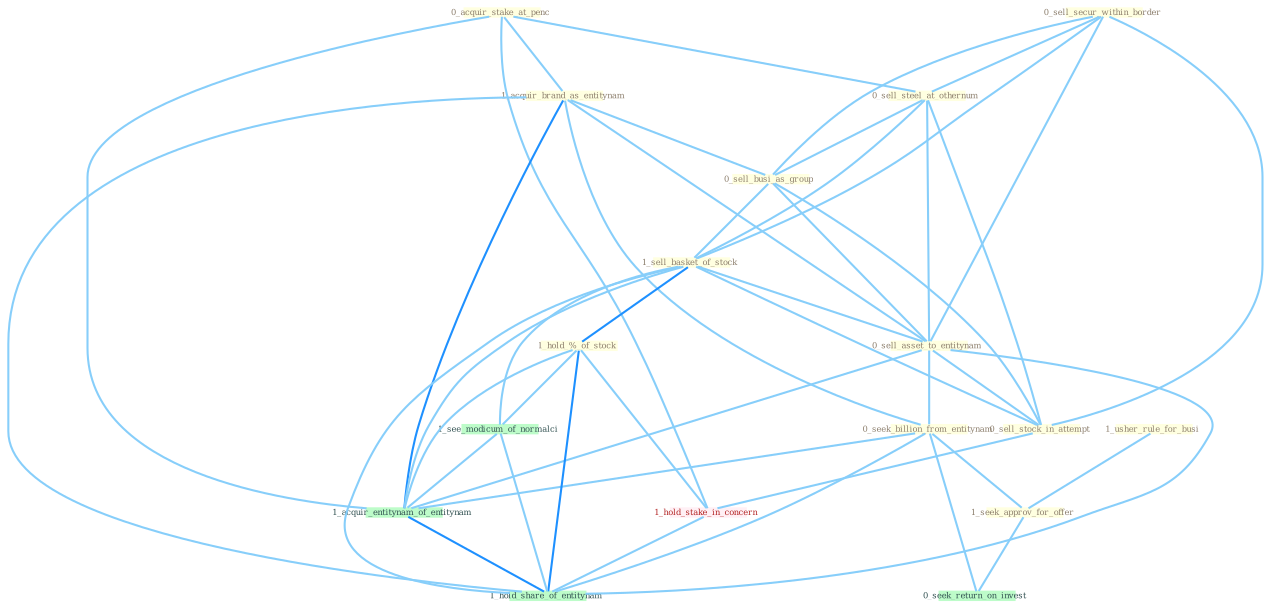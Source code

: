 Graph G{ 
    node
    [shape=polygon,style=filled,width=.5,height=.06,color="#BDFCC9",fixedsize=true,fontsize=4,
    fontcolor="#2f4f4f"];
    {node
    [color="#ffffe0", fontcolor="#8b7d6b"] "0_sell_secur_within_border " "0_acquir_stake_at_penc " "0_sell_steel_at_othernum " "1_acquir_brand_as_entitynam " "0_sell_busi_as_group " "1_sell_basket_of_stock " "0_sell_asset_to_entitynam " "0_seek_billion_from_entitynam " "1_hold_%_of_stock " "1_usher_rule_for_busi " "0_sell_stock_in_attempt " "1_seek_approv_for_offer "}
{node [color="#fff0f5", fontcolor="#b22222"] "1_hold_stake_in_concern "}
edge [color="#B0E2FF"];

	"0_sell_secur_within_border " -- "0_sell_steel_at_othernum " [w="1", color="#87cefa" ];
	"0_sell_secur_within_border " -- "0_sell_busi_as_group " [w="1", color="#87cefa" ];
	"0_sell_secur_within_border " -- "1_sell_basket_of_stock " [w="1", color="#87cefa" ];
	"0_sell_secur_within_border " -- "0_sell_asset_to_entitynam " [w="1", color="#87cefa" ];
	"0_sell_secur_within_border " -- "0_sell_stock_in_attempt " [w="1", color="#87cefa" ];
	"0_acquir_stake_at_penc " -- "0_sell_steel_at_othernum " [w="1", color="#87cefa" ];
	"0_acquir_stake_at_penc " -- "1_acquir_brand_as_entitynam " [w="1", color="#87cefa" ];
	"0_acquir_stake_at_penc " -- "1_hold_stake_in_concern " [w="1", color="#87cefa" ];
	"0_acquir_stake_at_penc " -- "1_acquir_entitynam_of_entitynam " [w="1", color="#87cefa" ];
	"0_sell_steel_at_othernum " -- "0_sell_busi_as_group " [w="1", color="#87cefa" ];
	"0_sell_steel_at_othernum " -- "1_sell_basket_of_stock " [w="1", color="#87cefa" ];
	"0_sell_steel_at_othernum " -- "0_sell_asset_to_entitynam " [w="1", color="#87cefa" ];
	"0_sell_steel_at_othernum " -- "0_sell_stock_in_attempt " [w="1", color="#87cefa" ];
	"1_acquir_brand_as_entitynam " -- "0_sell_busi_as_group " [w="1", color="#87cefa" ];
	"1_acquir_brand_as_entitynam " -- "0_sell_asset_to_entitynam " [w="1", color="#87cefa" ];
	"1_acquir_brand_as_entitynam " -- "0_seek_billion_from_entitynam " [w="1", color="#87cefa" ];
	"1_acquir_brand_as_entitynam " -- "1_acquir_entitynam_of_entitynam " [w="2", color="#1e90ff" , len=0.8];
	"1_acquir_brand_as_entitynam " -- "1_hold_share_of_entitynam " [w="1", color="#87cefa" ];
	"0_sell_busi_as_group " -- "1_sell_basket_of_stock " [w="1", color="#87cefa" ];
	"0_sell_busi_as_group " -- "0_sell_asset_to_entitynam " [w="1", color="#87cefa" ];
	"0_sell_busi_as_group " -- "0_sell_stock_in_attempt " [w="1", color="#87cefa" ];
	"1_sell_basket_of_stock " -- "0_sell_asset_to_entitynam " [w="1", color="#87cefa" ];
	"1_sell_basket_of_stock " -- "1_hold_%_of_stock " [w="2", color="#1e90ff" , len=0.8];
	"1_sell_basket_of_stock " -- "0_sell_stock_in_attempt " [w="1", color="#87cefa" ];
	"1_sell_basket_of_stock " -- "1_see_modicum_of_normalci " [w="1", color="#87cefa" ];
	"1_sell_basket_of_stock " -- "1_acquir_entitynam_of_entitynam " [w="1", color="#87cefa" ];
	"1_sell_basket_of_stock " -- "1_hold_share_of_entitynam " [w="1", color="#87cefa" ];
	"0_sell_asset_to_entitynam " -- "0_seek_billion_from_entitynam " [w="1", color="#87cefa" ];
	"0_sell_asset_to_entitynam " -- "0_sell_stock_in_attempt " [w="1", color="#87cefa" ];
	"0_sell_asset_to_entitynam " -- "1_acquir_entitynam_of_entitynam " [w="1", color="#87cefa" ];
	"0_sell_asset_to_entitynam " -- "1_hold_share_of_entitynam " [w="1", color="#87cefa" ];
	"0_seek_billion_from_entitynam " -- "1_seek_approv_for_offer " [w="1", color="#87cefa" ];
	"0_seek_billion_from_entitynam " -- "0_seek_return_on_invest " [w="1", color="#87cefa" ];
	"0_seek_billion_from_entitynam " -- "1_acquir_entitynam_of_entitynam " [w="1", color="#87cefa" ];
	"0_seek_billion_from_entitynam " -- "1_hold_share_of_entitynam " [w="1", color="#87cefa" ];
	"1_hold_%_of_stock " -- "1_hold_stake_in_concern " [w="1", color="#87cefa" ];
	"1_hold_%_of_stock " -- "1_see_modicum_of_normalci " [w="1", color="#87cefa" ];
	"1_hold_%_of_stock " -- "1_acquir_entitynam_of_entitynam " [w="1", color="#87cefa" ];
	"1_hold_%_of_stock " -- "1_hold_share_of_entitynam " [w="2", color="#1e90ff" , len=0.8];
	"1_usher_rule_for_busi " -- "1_seek_approv_for_offer " [w="1", color="#87cefa" ];
	"0_sell_stock_in_attempt " -- "1_hold_stake_in_concern " [w="1", color="#87cefa" ];
	"1_seek_approv_for_offer " -- "0_seek_return_on_invest " [w="1", color="#87cefa" ];
	"1_hold_stake_in_concern " -- "1_hold_share_of_entitynam " [w="1", color="#87cefa" ];
	"1_see_modicum_of_normalci " -- "1_acquir_entitynam_of_entitynam " [w="1", color="#87cefa" ];
	"1_see_modicum_of_normalci " -- "1_hold_share_of_entitynam " [w="1", color="#87cefa" ];
	"1_acquir_entitynam_of_entitynam " -- "1_hold_share_of_entitynam " [w="2", color="#1e90ff" , len=0.8];
}